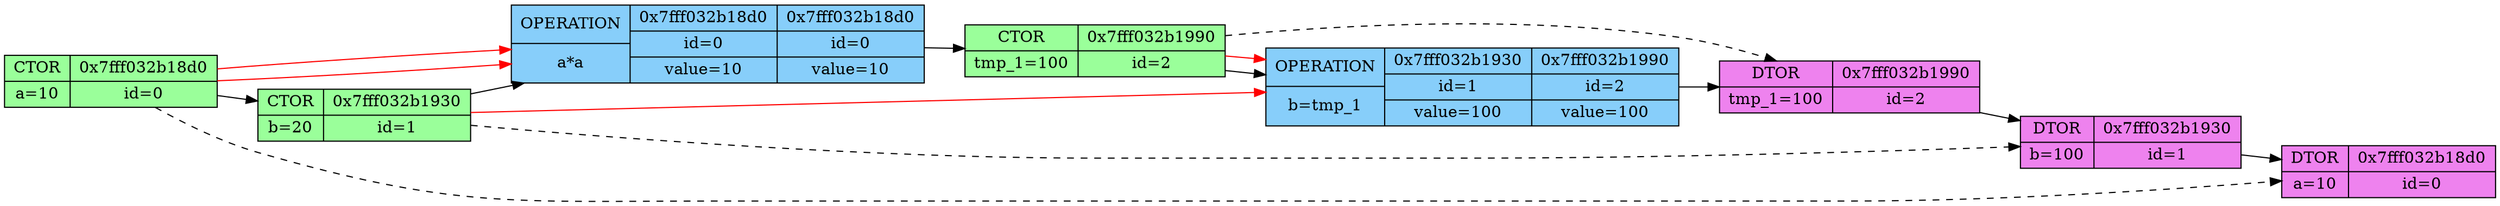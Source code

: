 digraph graphname {
	rankdir = LR;
	node0CTOR [shape="record", style="filled", fillcolor="palegreen1", label="{{CTOR | a=10}|{0x7fff032b18d0 | id=0}}"]
	node1CTOR [shape="record", style="filled", fillcolor="palegreen1", label="{{CTOR | b=20}|{0x7fff032b1930 | id=1}}"]
	node0CTOR -> node1CTOR
	node0OPERATION0 [shape="record", style="filled", fillcolor="lightskyblue", label="{{OPERATION | a*a}|{0x7fff032b18d0 | id=0 | value=10}|{0x7fff032b18d0 | id=0 | value=10}}"]
	node1CTOR -> node0OPERATION0
	node0CTOR -> node0OPERATION0[color="red"]
	node0CTOR -> node0OPERATION0[color="red"]
	node2CTOR [shape="record", style="filled", fillcolor="palegreen1", label="{{CTOR | tmp_1=100}|{0x7fff032b1990 | id=2}}"]
	node0OPERATION0 -> node2CTOR
	node1OPERATION2 [shape="record", style="filled", fillcolor="lightskyblue", label="{{OPERATION | b=tmp_1}|{0x7fff032b1930 | id=1 | value=100}|{0x7fff032b1990 | id=2 | value=100}}"]
	node2CTOR -> node1OPERATION2
	node1CTOR -> node1OPERATION2[color="red"]
	node2CTOR -> node1OPERATION2[color="red"]
	node2DTOR [shape="record", style="filled", fillcolor="violet", label="{{DTOR | tmp_1=100}|{0x7fff032b1990 | id=2}}"]
	node1OPERATION2 -> node2DTOR
	node2CTOR -> node2DTOR[style="dashed"]
	node1DTOR [shape="record", style="filled", fillcolor="violet", label="{{DTOR | b=100}|{0x7fff032b1930 | id=1}}"]
	node2DTOR -> node1DTOR
	node1CTOR -> node1DTOR[style="dashed"]
	node0DTOR [shape="record", style="filled", fillcolor="violet", label="{{DTOR | a=10}|{0x7fff032b18d0 | id=0}}"]
	node1DTOR -> node0DTOR
	node0CTOR -> node0DTOR[style="dashed"]
}
